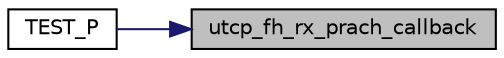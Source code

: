 digraph "utcp_fh_rx_prach_callback"
{
 // LATEX_PDF_SIZE
  edge [fontname="Helvetica",fontsize="10",labelfontname="Helvetica",labelfontsize="10"];
  node [fontname="Helvetica",fontsize="10",shape=record];
  rankdir="RL";
  Node1 [label="utcp_fh_rx_prach_callback",height=0.2,width=0.4,color="black", fillcolor="grey75", style="filled", fontcolor="black",tooltip=" "];
  Node1 -> Node2 [dir="back",color="midnightblue",fontsize="10",style="solid",fontname="Helvetica"];
  Node2 [label="TEST_P",height=0.2,width=0.4,color="black", fillcolor="white", style="filled",URL="$chain__tests_8cc.html#a6c5f599800ca755367ad7df4da60eb86",tooltip=" "];
}

